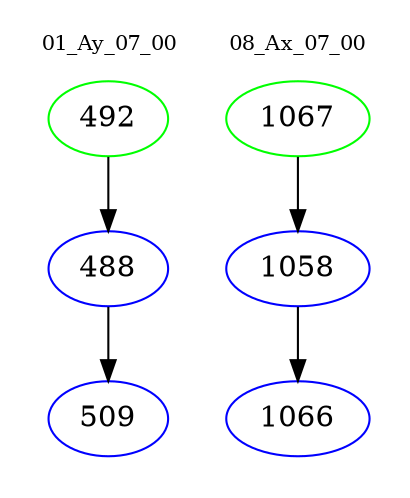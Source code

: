 digraph{
subgraph cluster_0 {
color = white
label = "01_Ay_07_00";
fontsize=10;
T0_492 [label="492", color="green"]
T0_492 -> T0_488 [color="black"]
T0_488 [label="488", color="blue"]
T0_488 -> T0_509 [color="black"]
T0_509 [label="509", color="blue"]
}
subgraph cluster_1 {
color = white
label = "08_Ax_07_00";
fontsize=10;
T1_1067 [label="1067", color="green"]
T1_1067 -> T1_1058 [color="black"]
T1_1058 [label="1058", color="blue"]
T1_1058 -> T1_1066 [color="black"]
T1_1066 [label="1066", color="blue"]
}
}

